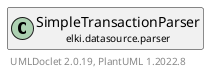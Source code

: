 @startuml
    remove .*\.(Instance|Par|Parameterizer|Factory)$
    set namespaceSeparator none
    hide empty fields
    hide empty methods

    class "<size:14>SimpleTransactionParser.Par\n<size:10>elki.datasource.parser" as elki.datasource.parser.SimpleTransactionParser.Par [[SimpleTransactionParser.Par.html]] {
        +make(): SimpleTransactionParser
    }

    abstract class "<size:14>AbstractStreamingParser.Par\n<size:10>elki.datasource.parser" as elki.datasource.parser.AbstractStreamingParser.Par [[AbstractStreamingParser.Par.html]] {
        {abstract} +make(): AbstractStreamingParser
    }
    class "<size:14>SimpleTransactionParser\n<size:10>elki.datasource.parser" as elki.datasource.parser.SimpleTransactionParser [[SimpleTransactionParser.html]]

    elki.datasource.parser.AbstractStreamingParser.Par <|-- elki.datasource.parser.SimpleTransactionParser.Par
    elki.datasource.parser.SimpleTransactionParser +-- elki.datasource.parser.SimpleTransactionParser.Par

    center footer UMLDoclet 2.0.19, PlantUML 1.2022.8
@enduml
